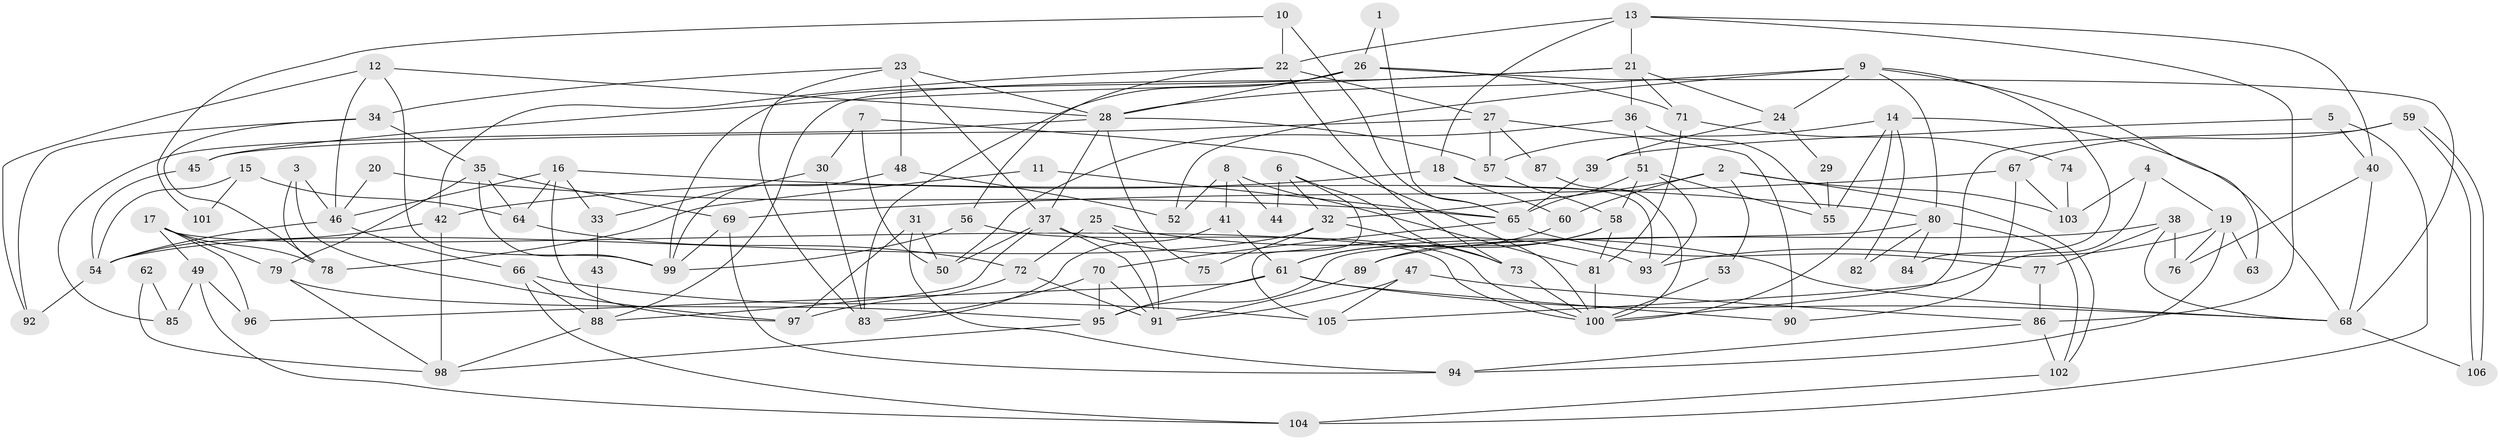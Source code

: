 // Generated by graph-tools (version 1.1) at 2025/26/03/09/25 03:26:11]
// undirected, 106 vertices, 212 edges
graph export_dot {
graph [start="1"]
  node [color=gray90,style=filled];
  1;
  2;
  3;
  4;
  5;
  6;
  7;
  8;
  9;
  10;
  11;
  12;
  13;
  14;
  15;
  16;
  17;
  18;
  19;
  20;
  21;
  22;
  23;
  24;
  25;
  26;
  27;
  28;
  29;
  30;
  31;
  32;
  33;
  34;
  35;
  36;
  37;
  38;
  39;
  40;
  41;
  42;
  43;
  44;
  45;
  46;
  47;
  48;
  49;
  50;
  51;
  52;
  53;
  54;
  55;
  56;
  57;
  58;
  59;
  60;
  61;
  62;
  63;
  64;
  65;
  66;
  67;
  68;
  69;
  70;
  71;
  72;
  73;
  74;
  75;
  76;
  77;
  78;
  79;
  80;
  81;
  82;
  83;
  84;
  85;
  86;
  87;
  88;
  89;
  90;
  91;
  92;
  93;
  94;
  95;
  96;
  97;
  98;
  99;
  100;
  101;
  102;
  103;
  104;
  105;
  106;
  1 -- 65;
  1 -- 26;
  2 -- 32;
  2 -- 60;
  2 -- 53;
  2 -- 102;
  2 -- 103;
  3 -- 46;
  3 -- 78;
  3 -- 97;
  4 -- 105;
  4 -- 19;
  4 -- 103;
  5 -- 104;
  5 -- 40;
  5 -- 39;
  6 -- 32;
  6 -- 73;
  6 -- 44;
  6 -- 105;
  7 -- 50;
  7 -- 100;
  7 -- 30;
  8 -- 81;
  8 -- 41;
  8 -- 44;
  8 -- 52;
  9 -- 80;
  9 -- 28;
  9 -- 24;
  9 -- 52;
  9 -- 63;
  9 -- 84;
  10 -- 22;
  10 -- 65;
  10 -- 101;
  11 -- 78;
  11 -- 65;
  12 -- 92;
  12 -- 46;
  12 -- 28;
  12 -- 99;
  13 -- 18;
  13 -- 21;
  13 -- 22;
  13 -- 40;
  13 -- 86;
  14 -- 57;
  14 -- 68;
  14 -- 55;
  14 -- 82;
  14 -- 100;
  15 -- 54;
  15 -- 64;
  15 -- 101;
  16 -- 80;
  16 -- 97;
  16 -- 33;
  16 -- 46;
  16 -- 64;
  17 -- 79;
  17 -- 100;
  17 -- 49;
  17 -- 78;
  17 -- 96;
  18 -- 93;
  18 -- 42;
  18 -- 60;
  19 -- 94;
  19 -- 76;
  19 -- 63;
  19 -- 93;
  20 -- 46;
  20 -- 65;
  21 -- 71;
  21 -- 36;
  21 -- 24;
  21 -- 45;
  21 -- 88;
  22 -- 56;
  22 -- 27;
  22 -- 42;
  22 -- 73;
  23 -- 37;
  23 -- 28;
  23 -- 34;
  23 -- 48;
  23 -- 83;
  24 -- 29;
  24 -- 39;
  25 -- 72;
  25 -- 91;
  25 -- 68;
  26 -- 99;
  26 -- 28;
  26 -- 68;
  26 -- 71;
  26 -- 83;
  27 -- 90;
  27 -- 45;
  27 -- 57;
  27 -- 87;
  28 -- 37;
  28 -- 57;
  28 -- 75;
  28 -- 85;
  29 -- 55;
  30 -- 83;
  30 -- 33;
  31 -- 50;
  31 -- 94;
  31 -- 97;
  32 -- 73;
  32 -- 54;
  32 -- 75;
  33 -- 43;
  34 -- 35;
  34 -- 78;
  34 -- 92;
  35 -- 99;
  35 -- 64;
  35 -- 69;
  35 -- 79;
  36 -- 55;
  36 -- 51;
  36 -- 50;
  37 -- 93;
  37 -- 88;
  37 -- 50;
  37 -- 91;
  38 -- 68;
  38 -- 89;
  38 -- 76;
  38 -- 77;
  39 -- 65;
  40 -- 68;
  40 -- 76;
  41 -- 61;
  41 -- 83;
  42 -- 98;
  42 -- 54;
  43 -- 88;
  45 -- 54;
  46 -- 54;
  46 -- 66;
  47 -- 86;
  47 -- 105;
  47 -- 91;
  48 -- 52;
  48 -- 99;
  49 -- 96;
  49 -- 85;
  49 -- 104;
  51 -- 58;
  51 -- 65;
  51 -- 55;
  51 -- 93;
  53 -- 100;
  54 -- 92;
  56 -- 100;
  56 -- 99;
  57 -- 58;
  58 -- 61;
  58 -- 81;
  58 -- 89;
  59 -- 106;
  59 -- 106;
  59 -- 67;
  59 -- 100;
  60 -- 61;
  61 -- 68;
  61 -- 95;
  61 -- 90;
  61 -- 96;
  62 -- 85;
  62 -- 98;
  64 -- 72;
  65 -- 70;
  65 -- 77;
  66 -- 104;
  66 -- 88;
  66 -- 105;
  67 -- 69;
  67 -- 103;
  67 -- 90;
  68 -- 106;
  69 -- 99;
  69 -- 94;
  70 -- 83;
  70 -- 91;
  70 -- 95;
  71 -- 81;
  71 -- 74;
  72 -- 91;
  72 -- 97;
  73 -- 100;
  74 -- 103;
  77 -- 86;
  79 -- 95;
  79 -- 98;
  80 -- 102;
  80 -- 95;
  80 -- 82;
  80 -- 84;
  81 -- 100;
  86 -- 94;
  86 -- 102;
  87 -- 100;
  88 -- 98;
  89 -- 91;
  95 -- 98;
  102 -- 104;
}
